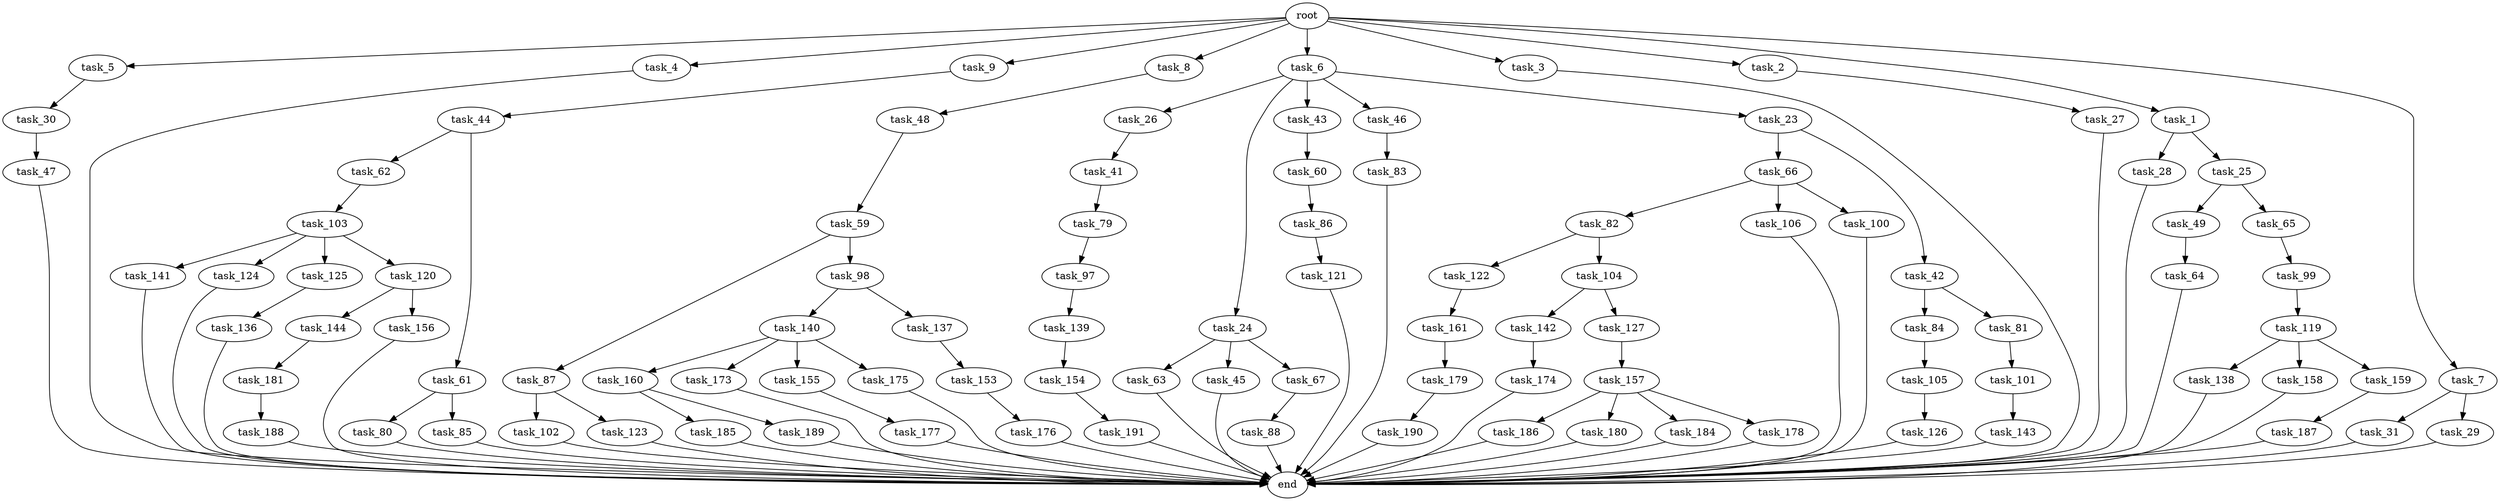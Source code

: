digraph G {
  task_136 [size="2147483648.000000"];
  task_41 [size="6957847019.520000"];
  task_27 [size="343597383.680000"];
  task_122 [size="8589934592.000000"];
  task_119 [size="2147483648.000000"];
  task_181 [size="2147483648.000000"];
  task_185 [size="3092376453.120000"];
  task_187 [size="6957847019.520000"];
  task_66 [size="1374389534.720000"];
  task_5 [size="10.240000"];
  task_4 [size="10.240000"];
  task_121 [size="6957847019.520000"];
  task_84 [size="2147483648.000000"];
  task_81 [size="2147483648.000000"];
  task_31 [size="343597383.680000"];
  task_143 [size="773094113.280000"];
  task_26 [size="343597383.680000"];
  task_64 [size="8589934592.000000"];
  task_103 [size="2147483648.000000"];
  task_141 [size="773094113.280000"];
  task_190 [size="3092376453.120000"];
  task_28 [size="2147483648.000000"];
  task_88 [size="5497558138.880000"];
  task_82 [size="4209067950.080000"];
  task_9 [size="10.240000"];
  task_44 [size="1374389534.720000"];
  task_105 [size="8589934592.000000"];
  task_142 [size="2147483648.000000"];
  task_186 [size="1374389534.720000"];
  task_102 [size="3092376453.120000"];
  task_153 [size="2147483648.000000"];
  root [size="0.000000"];
  task_8 [size="10.240000"];
  task_86 [size="773094113.280000"];
  task_160 [size="4209067950.080000"];
  task_179 [size="343597383.680000"];
  task_80 [size="1374389534.720000"];
  task_83 [size="2147483648.000000"];
  task_138 [size="343597383.680000"];
  task_174 [size="1374389534.720000"];
  task_60 [size="773094113.280000"];
  task_188 [size="2147483648.000000"];
  task_140 [size="773094113.280000"];
  task_158 [size="343597383.680000"];
  task_24 [size="343597383.680000"];
  task_180 [size="1374389534.720000"];
  task_157 [size="343597383.680000"];
  task_104 [size="8589934592.000000"];
  task_177 [size="5497558138.880000"];
  task_106 [size="4209067950.080000"];
  task_43 [size="343597383.680000"];
  task_63 [size="1374389534.720000"];
  task_6 [size="10.240000"];
  task_173 [size="4209067950.080000"];
  task_3 [size="10.240000"];
  task_139 [size="6957847019.520000"];
  end [size="0.000000"];
  task_144 [size="4209067950.080000"];
  task_59 [size="343597383.680000"];
  task_85 [size="1374389534.720000"];
  task_154 [size="6957847019.520000"];
  task_49 [size="6957847019.520000"];
  task_176 [size="6957847019.520000"];
  task_62 [size="1374389534.720000"];
  task_161 [size="4209067950.080000"];
  task_30 [size="5497558138.880000"];
  task_137 [size="773094113.280000"];
  task_79 [size="3092376453.120000"];
  task_48 [size="343597383.680000"];
  task_45 [size="1374389534.720000"];
  task_46 [size="343597383.680000"];
  task_124 [size="773094113.280000"];
  task_99 [size="2147483648.000000"];
  task_125 [size="773094113.280000"];
  task_2 [size="10.240000"];
  task_1 [size="10.240000"];
  task_25 [size="2147483648.000000"];
  task_156 [size="4209067950.080000"];
  task_29 [size="343597383.680000"];
  task_123 [size="3092376453.120000"];
  task_23 [size="343597383.680000"];
  task_87 [size="773094113.280000"];
  task_184 [size="1374389534.720000"];
  task_42 [size="1374389534.720000"];
  task_178 [size="1374389534.720000"];
  task_126 [size="773094113.280000"];
  task_97 [size="5497558138.880000"];
  task_155 [size="4209067950.080000"];
  task_65 [size="6957847019.520000"];
  task_67 [size="1374389534.720000"];
  task_7 [size="10.240000"];
  task_127 [size="2147483648.000000"];
  task_189 [size="3092376453.120000"];
  task_120 [size="773094113.280000"];
  task_47 [size="8589934592.000000"];
  task_100 [size="4209067950.080000"];
  task_191 [size="773094113.280000"];
  task_98 [size="773094113.280000"];
  task_61 [size="1374389534.720000"];
  task_101 [size="3092376453.120000"];
  task_159 [size="343597383.680000"];
  task_175 [size="4209067950.080000"];

  task_136 -> end [size="1.000000"];
  task_41 -> task_79 [size="301989888.000000"];
  task_27 -> end [size="1.000000"];
  task_122 -> task_161 [size="411041792.000000"];
  task_119 -> task_138 [size="33554432.000000"];
  task_119 -> task_159 [size="33554432.000000"];
  task_119 -> task_158 [size="33554432.000000"];
  task_181 -> task_188 [size="209715200.000000"];
  task_185 -> end [size="1.000000"];
  task_187 -> end [size="1.000000"];
  task_66 -> task_100 [size="411041792.000000"];
  task_66 -> task_106 [size="411041792.000000"];
  task_66 -> task_82 [size="411041792.000000"];
  task_5 -> task_30 [size="536870912.000000"];
  task_4 -> end [size="1.000000"];
  task_121 -> end [size="1.000000"];
  task_84 -> task_105 [size="838860800.000000"];
  task_81 -> task_101 [size="301989888.000000"];
  task_31 -> end [size="1.000000"];
  task_143 -> end [size="1.000000"];
  task_26 -> task_41 [size="679477248.000000"];
  task_64 -> end [size="1.000000"];
  task_103 -> task_120 [size="75497472.000000"];
  task_103 -> task_124 [size="75497472.000000"];
  task_103 -> task_125 [size="75497472.000000"];
  task_103 -> task_141 [size="75497472.000000"];
  task_141 -> end [size="1.000000"];
  task_190 -> end [size="1.000000"];
  task_28 -> end [size="1.000000"];
  task_88 -> end [size="1.000000"];
  task_82 -> task_104 [size="838860800.000000"];
  task_82 -> task_122 [size="838860800.000000"];
  task_9 -> task_44 [size="134217728.000000"];
  task_44 -> task_61 [size="134217728.000000"];
  task_44 -> task_62 [size="134217728.000000"];
  task_105 -> task_126 [size="75497472.000000"];
  task_142 -> task_174 [size="134217728.000000"];
  task_186 -> end [size="1.000000"];
  task_102 -> end [size="1.000000"];
  task_153 -> task_176 [size="679477248.000000"];
  root -> task_8 [size="1.000000"];
  root -> task_2 [size="1.000000"];
  root -> task_5 [size="1.000000"];
  root -> task_4 [size="1.000000"];
  root -> task_9 [size="1.000000"];
  root -> task_1 [size="1.000000"];
  root -> task_7 [size="1.000000"];
  root -> task_6 [size="1.000000"];
  root -> task_3 [size="1.000000"];
  task_8 -> task_48 [size="33554432.000000"];
  task_86 -> task_121 [size="679477248.000000"];
  task_160 -> task_189 [size="301989888.000000"];
  task_160 -> task_185 [size="301989888.000000"];
  task_179 -> task_190 [size="301989888.000000"];
  task_80 -> end [size="1.000000"];
  task_83 -> end [size="1.000000"];
  task_138 -> end [size="1.000000"];
  task_174 -> end [size="1.000000"];
  task_60 -> task_86 [size="75497472.000000"];
  task_188 -> end [size="1.000000"];
  task_140 -> task_155 [size="411041792.000000"];
  task_140 -> task_160 [size="411041792.000000"];
  task_140 -> task_173 [size="411041792.000000"];
  task_140 -> task_175 [size="411041792.000000"];
  task_158 -> end [size="1.000000"];
  task_24 -> task_45 [size="134217728.000000"];
  task_24 -> task_63 [size="134217728.000000"];
  task_24 -> task_67 [size="134217728.000000"];
  task_180 -> end [size="1.000000"];
  task_157 -> task_178 [size="134217728.000000"];
  task_157 -> task_184 [size="134217728.000000"];
  task_157 -> task_180 [size="134217728.000000"];
  task_157 -> task_186 [size="134217728.000000"];
  task_104 -> task_127 [size="209715200.000000"];
  task_104 -> task_142 [size="209715200.000000"];
  task_177 -> end [size="1.000000"];
  task_106 -> end [size="1.000000"];
  task_43 -> task_60 [size="75497472.000000"];
  task_63 -> end [size="1.000000"];
  task_6 -> task_46 [size="33554432.000000"];
  task_6 -> task_24 [size="33554432.000000"];
  task_6 -> task_26 [size="33554432.000000"];
  task_6 -> task_23 [size="33554432.000000"];
  task_6 -> task_43 [size="33554432.000000"];
  task_173 -> end [size="1.000000"];
  task_3 -> end [size="1.000000"];
  task_139 -> task_154 [size="679477248.000000"];
  task_144 -> task_181 [size="209715200.000000"];
  task_59 -> task_98 [size="75497472.000000"];
  task_59 -> task_87 [size="75497472.000000"];
  task_85 -> end [size="1.000000"];
  task_154 -> task_191 [size="75497472.000000"];
  task_49 -> task_64 [size="838860800.000000"];
  task_176 -> end [size="1.000000"];
  task_62 -> task_103 [size="209715200.000000"];
  task_161 -> task_179 [size="33554432.000000"];
  task_30 -> task_47 [size="838860800.000000"];
  task_137 -> task_153 [size="209715200.000000"];
  task_79 -> task_97 [size="536870912.000000"];
  task_48 -> task_59 [size="33554432.000000"];
  task_45 -> end [size="1.000000"];
  task_46 -> task_83 [size="209715200.000000"];
  task_124 -> end [size="1.000000"];
  task_99 -> task_119 [size="209715200.000000"];
  task_125 -> task_136 [size="209715200.000000"];
  task_2 -> task_27 [size="33554432.000000"];
  task_1 -> task_25 [size="209715200.000000"];
  task_1 -> task_28 [size="209715200.000000"];
  task_25 -> task_49 [size="679477248.000000"];
  task_25 -> task_65 [size="679477248.000000"];
  task_156 -> end [size="1.000000"];
  task_29 -> end [size="1.000000"];
  task_123 -> end [size="1.000000"];
  task_23 -> task_42 [size="134217728.000000"];
  task_23 -> task_66 [size="134217728.000000"];
  task_87 -> task_102 [size="301989888.000000"];
  task_87 -> task_123 [size="301989888.000000"];
  task_184 -> end [size="1.000000"];
  task_42 -> task_84 [size="209715200.000000"];
  task_42 -> task_81 [size="209715200.000000"];
  task_178 -> end [size="1.000000"];
  task_126 -> end [size="1.000000"];
  task_97 -> task_139 [size="679477248.000000"];
  task_155 -> task_177 [size="536870912.000000"];
  task_65 -> task_99 [size="209715200.000000"];
  task_67 -> task_88 [size="536870912.000000"];
  task_7 -> task_31 [size="33554432.000000"];
  task_7 -> task_29 [size="33554432.000000"];
  task_127 -> task_157 [size="33554432.000000"];
  task_189 -> end [size="1.000000"];
  task_120 -> task_156 [size="411041792.000000"];
  task_120 -> task_144 [size="411041792.000000"];
  task_47 -> end [size="1.000000"];
  task_100 -> end [size="1.000000"];
  task_191 -> end [size="1.000000"];
  task_98 -> task_137 [size="75497472.000000"];
  task_98 -> task_140 [size="75497472.000000"];
  task_61 -> task_85 [size="134217728.000000"];
  task_61 -> task_80 [size="134217728.000000"];
  task_101 -> task_143 [size="75497472.000000"];
  task_159 -> task_187 [size="679477248.000000"];
  task_175 -> end [size="1.000000"];
}

